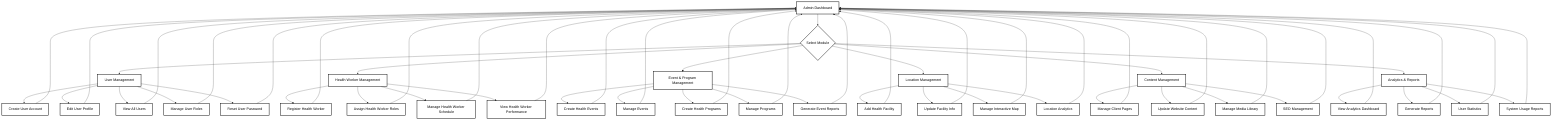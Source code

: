 flowchart TD
    %% ========================================
    %% ADMIN MODULE FLOW
    %% ========================================
    
    AdminDashboard[Admin Dashboard] --> AdminChoice{Select Module}
    
    %% User Management
    AdminChoice --> UserMgmt[User Management]
    UserMgmt --> CreateUser[Create User Account]
    UserMgmt --> EditUser[Edit User Profile]
    UserMgmt --> ViewUsers[View All Users]
    UserMgmt --> ManageUserRoles[Manage User Roles]
    UserMgmt --> ResetPassword[Reset User Password]
    
    %% Health Worker Management
    AdminChoice --> HealthWorkerMgmt[Health Worker Management]
    HealthWorkerMgmt --> RegisterHW[Register Health Worker]
    HealthWorkerMgmt --> AssignHWRoles[Assign Health Worker Roles]
    HealthWorkerMgmt --> ManageHWSchedule[Manage Health Worker Schedule]
    HealthWorkerMgmt --> ViewHWPerformance[View Health Worker Performance]
    
    %% Event & Program Management
    AdminChoice --> EventProgramMgmt[Event & Program Management]
    EventProgramMgmt --> CreateEvent[Create Health Events]
    EventProgramMgmt --> ManageEvents[Manage Events]
    EventProgramMgmt --> CreateProgram[Create Health Programs]
    EventProgramMgmt --> ManagePrograms[Manage Programs]
    EventProgramMgmt --> EventReports[Generate Event Reports]
    
    %% Location Management
    AdminChoice --> LocationMgmt[Location Management]
    LocationMgmt --> AddLocation[Add Health Facility]
    LocationMgmt --> UpdateLocation[Update Facility Info]
    LocationMgmt --> ManageMap[Manage Interactive Map]
    LocationMgmt --> LocationAnalytics[Location Analytics]
    
    %% Content Management
    AdminChoice --> ContentMgmt[Content Management]
    ContentMgmt --> ManagePages[Manage Client Pages]
    ContentMgmt --> UpdateContent[Update Website Content]
    ContentMgmt --> MediaLibrary[Manage Media Library]
    ContentMgmt --> SEOManagement[SEO Management]
    
    %% Analytics & Reports
    AdminChoice --> Analytics[Analytics & Reports]
    Analytics --> ViewDashboard[View Analytics Dashboard]
    Analytics --> GenerateReports[Generate Reports]
    Analytics --> UserStatistics[User Statistics]
    Analytics --> SystemUsage[System Usage Reports]
    
    %% Return to Dashboard
    CreateUser --> AdminDashboard
    EditUser --> AdminDashboard
    ViewUsers --> AdminDashboard
    ManageUserRoles --> AdminDashboard
    ResetPassword --> AdminDashboard
    RegisterHW --> AdminDashboard
    AssignHWRoles --> AdminDashboard
    ManageHWSchedule --> AdminDashboard
    ViewHWPerformance --> AdminDashboard
    CreateEvent --> AdminDashboard
    ManageEvents --> AdminDashboard
    CreateProgram --> AdminDashboard
    ManagePrograms --> AdminDashboard
    EventReports --> AdminDashboard
    AddLocation --> AdminDashboard
    UpdateLocation --> AdminDashboard
    ManageMap --> AdminDashboard
    LocationAnalytics --> AdminDashboard
    ManagePages --> AdminDashboard
    UpdateContent --> AdminDashboard
    MediaLibrary --> AdminDashboard
    SEOManagement --> AdminDashboard
    ViewDashboard --> AdminDashboard
    GenerateReports --> AdminDashboard
    UserStatistics --> AdminDashboard
    SystemUsage --> AdminDashboard
    
    %% Styling
    classDef dashboard fill:transparent,stroke:#000,stroke-width:2px,color:#000
    classDef module fill:transparent,stroke:#000,stroke-width:2px,color:#000
    classDef function fill:transparent,stroke:#000,stroke-width:2px,color:#000
    classDef decision fill:transparent,stroke:#000,stroke-width:2px,color:#000
    
    class AdminDashboard dashboard
    class UserMgmt,HealthWorkerMgmt,EventProgramMgmt,LocationMgmt,ContentMgmt,Analytics module
    class CreateUser,EditUser,ViewUsers,ManageUserRoles,ResetPassword,RegisterHW,AssignHWRoles,ManageHWSchedule,ViewHWPerformance,CreateEvent,ManageEvents,CreateProgram,ManagePrograms,EventReports,AddLocation,UpdateLocation,ManageMap,LocationAnalytics,ManagePages,UpdateContent,MediaLibrary,SEOManagement,ViewDashboard,GenerateReports,UserStatistics,SystemUsage function
    class AdminChoice decision